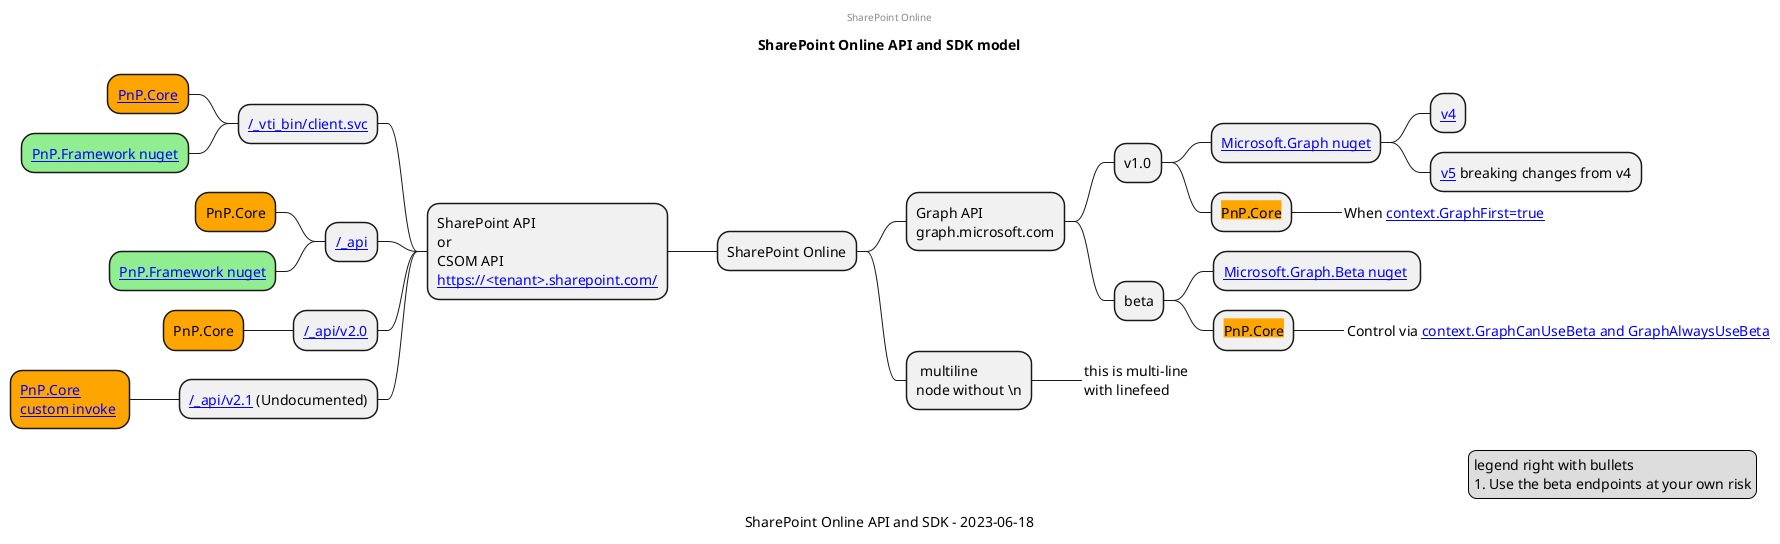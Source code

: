 @startmindmap
center header
SharePoint Online
endheader
title SharePoint Online API and SDK model

* SharePoint Online
 * Graph API\ngraph.microsoft.com
  * v1.0
   * [[https://www.nuget.org/packages/Microsoft.Graph/ Microsoft.Graph nuget]]
    * [[https://devblogs.microsoft.com/microsoft365dev/microsoft-graph-net-sdk-v4-now-generally-available-with-streamlined-authentication-and-more/ v4]]
    * [[https://devblogs.microsoft.com/microsoft365dev/microsoft-graph-net-sdk-v5-is-now-generally-available/ v5]] breaking changes from v4
   * <back:orange>PnP.Core</back>
    *_ When [[https://pnp.github.io/pnpcore/using-the-sdk/basics-apis.html#sharepoint-rest-versus-microsoft-graph context.GraphFirst=true]]
  * beta
   * [[https://www.nuget.org/packages/Microsoft.Graph.Beta Microsoft.Graph.Beta nuget]] 
   * <back:orange>PnP.Core</back>
    *_ Control via [[https://pnp.github.io/pnpcore/using-the-sdk/basics-apis.html#graph-v1-versus-graph-beta context.GraphCanUseBeta and GraphAlwaysUseBeta]]
**: multiline
node without \n;
***_ this is multi-line\nwith linefeed

left side
** SharePoint API\nor\nCSOM API\n[[https://<tenant>.sharepoint.com/ https://<tenant>.sharepoint.com/]]
*** [[ /_vti_bin/client.svc]]
****[#Orange] [[https://github.com/pnp/pnpcore#what-underlying-apis-are-used PnP.Core]]
****[#LightGreen] [[https://www.nuget.org/packages/PnP.Framework/ PnP.Framework nuget]]
*** [[https://learn.microsoft.com/en-us/sharepoint/dev/sp-add-ins/get-to-know-the-sharepoint-rest-service?tabs=csom /_api]]
****[#Orange] PnP.Core
****[#LightGreen] [[https://www.nuget.org/packages/PnP.Framework/ PnP.Framework nuget]]
*** [[https://learn.microsoft.com/en-us/sharepoint/dev/apis/sharepoint-rest-graph /_api/v2.0]]
****[#Orange] PnP.Core
*** [[https://powerusers.microsoft.com/t5/General-Power-Automate/Sharepoint-Site-Collection-Id-and-Site-Web-Id-Information-using/td-p/2038311 /_api/v2.1]] (Undocumented)
****[#Orange] [[https://github.com/pnp/pnpcore/blob/26b5ee466115bca6b0922164c17cd509600d4c1b/docs/using-the-sdk/taxonomy-intro.md?plain=1#L52 PnP.Core\ncustom invoke]] 

legend right
legend right with bullets
# Use the beta endpoints at your own risk
endlegend

caption SharePoint Online API and SDK - 2023-06-18

@endmindmap